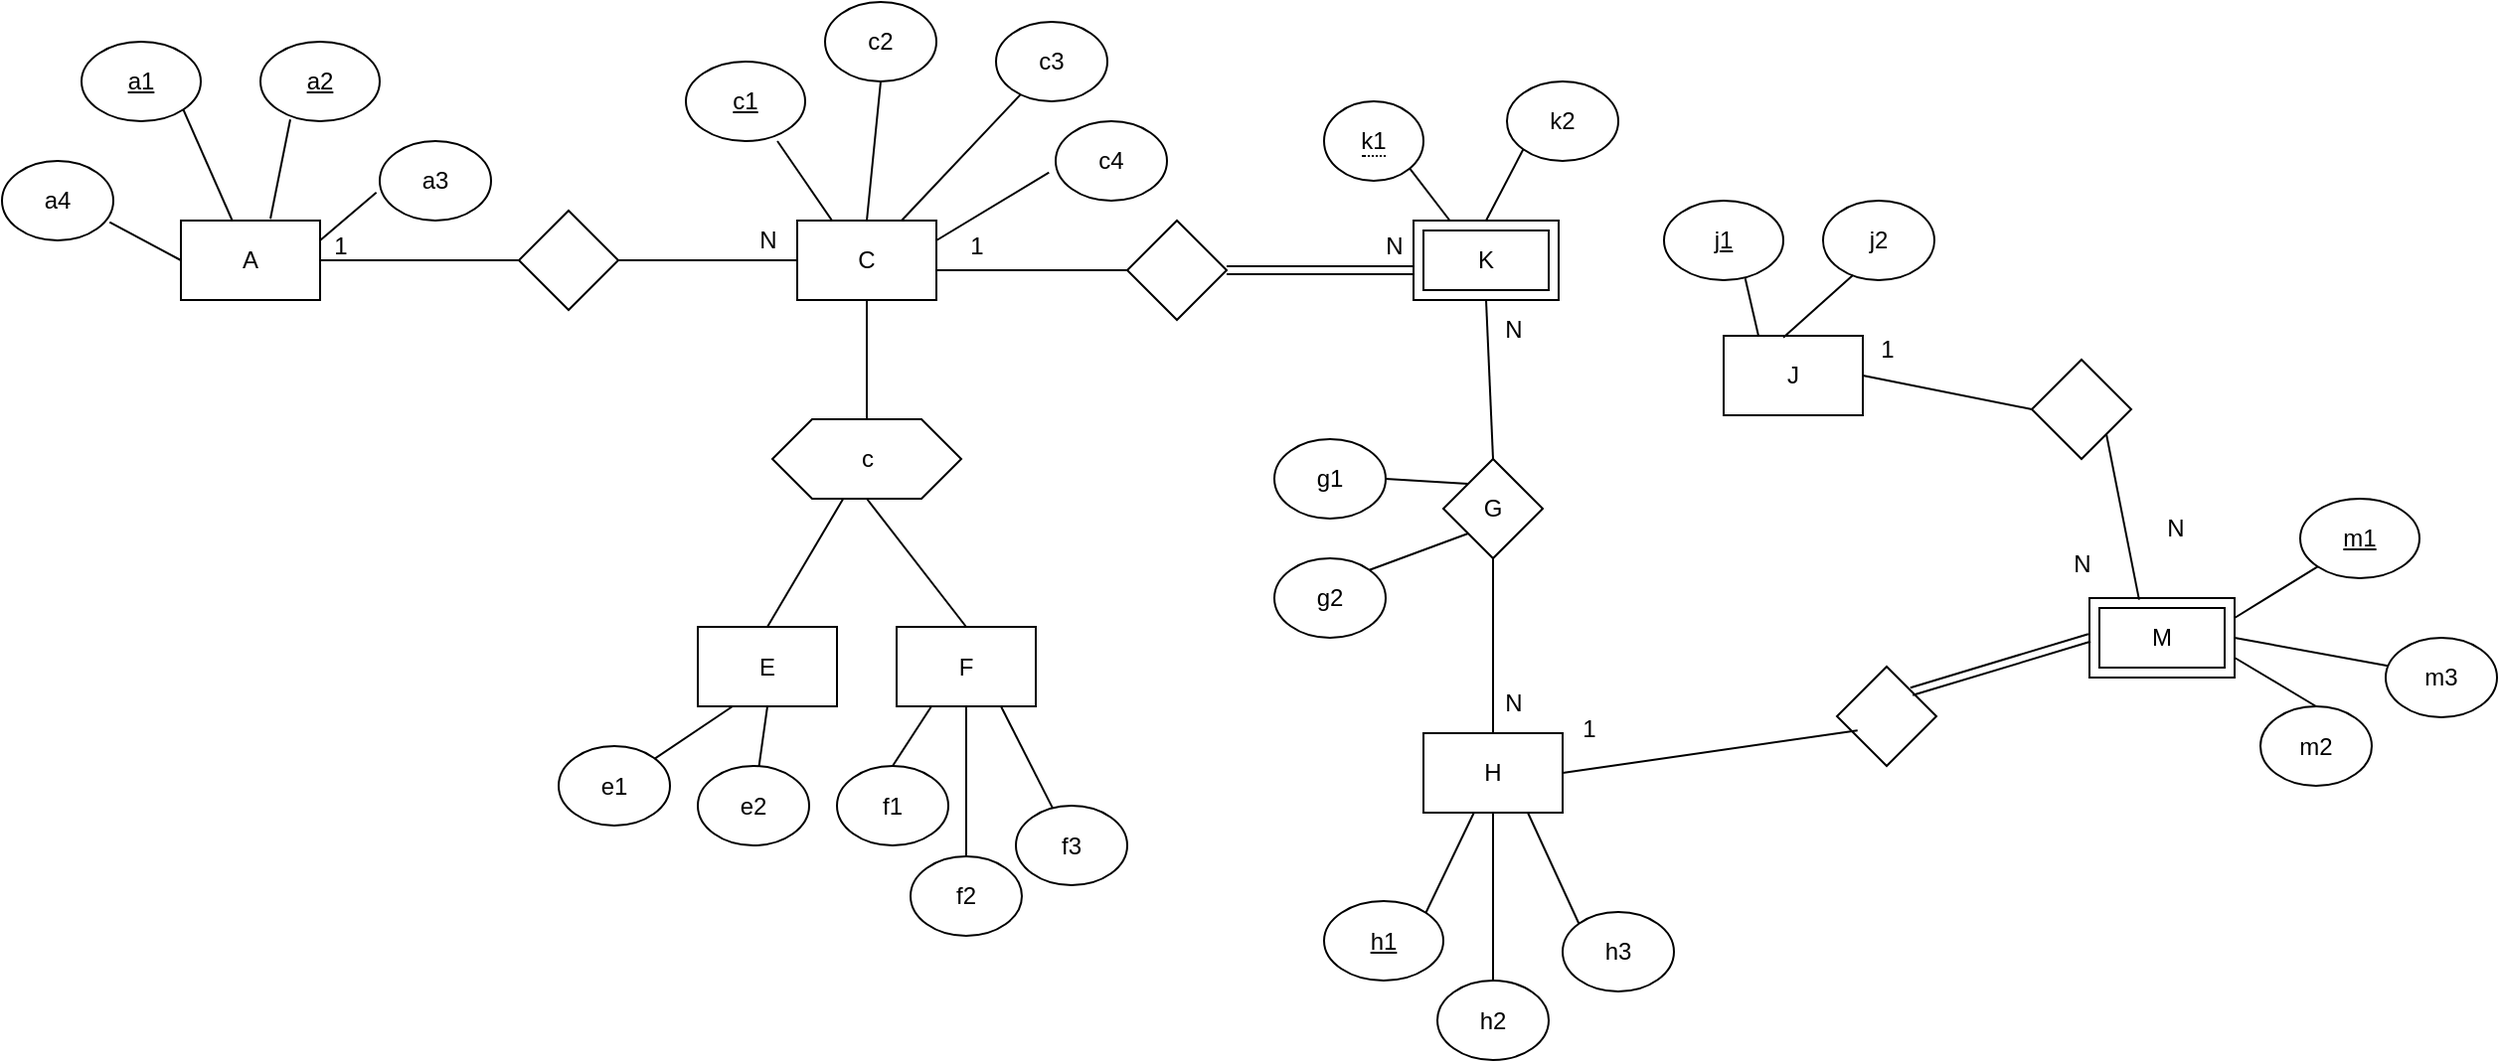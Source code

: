 <mxfile version="24.7.12">
  <diagram name="Página-1" id="JsaglUnUG5shwMhrXOON">
    <mxGraphModel dx="1434" dy="726" grid="1" gridSize="10" guides="1" tooltips="1" connect="1" arrows="1" fold="1" page="1" pageScale="1" pageWidth="827" pageHeight="1169" math="0" shadow="0">
      <root>
        <mxCell id="0" />
        <mxCell id="1" parent="0" />
        <mxCell id="42dbZu4mk9yZ3GS8qLwK-1" value="A" style="whiteSpace=wrap;html=1;align=center;" vertex="1" parent="1">
          <mxGeometry x="160" y="210" width="70" height="40" as="geometry" />
        </mxCell>
        <mxCell id="42dbZu4mk9yZ3GS8qLwK-2" value="a1" style="ellipse;whiteSpace=wrap;html=1;align=center;fontStyle=4;" vertex="1" parent="1">
          <mxGeometry x="110" y="120" width="60" height="40" as="geometry" />
        </mxCell>
        <mxCell id="42dbZu4mk9yZ3GS8qLwK-3" value="a2" style="ellipse;whiteSpace=wrap;html=1;align=center;fontStyle=4;" vertex="1" parent="1">
          <mxGeometry x="200" y="120" width="60" height="40" as="geometry" />
        </mxCell>
        <mxCell id="42dbZu4mk9yZ3GS8qLwK-4" value="a3" style="ellipse;whiteSpace=wrap;html=1;align=center;" vertex="1" parent="1">
          <mxGeometry x="260" y="170" width="56" height="40" as="geometry" />
        </mxCell>
        <mxCell id="42dbZu4mk9yZ3GS8qLwK-5" value="a4" style="ellipse;whiteSpace=wrap;html=1;align=center;" vertex="1" parent="1">
          <mxGeometry x="70" y="180" width="56" height="40" as="geometry" />
        </mxCell>
        <mxCell id="42dbZu4mk9yZ3GS8qLwK-6" value="" style="endArrow=none;html=1;rounded=0;entryX=1;entryY=1;entryDx=0;entryDy=0;exitX=0.369;exitY=0;exitDx=0;exitDy=0;exitPerimeter=0;" edge="1" parent="1" source="42dbZu4mk9yZ3GS8qLwK-1" target="42dbZu4mk9yZ3GS8qLwK-2">
          <mxGeometry width="50" height="50" relative="1" as="geometry">
            <mxPoint x="160" y="220" as="sourcePoint" />
            <mxPoint x="210" y="170" as="targetPoint" />
          </mxGeometry>
        </mxCell>
        <mxCell id="42dbZu4mk9yZ3GS8qLwK-7" value="" style="endArrow=none;html=1;rounded=0;entryX=0.25;entryY=0.979;entryDx=0;entryDy=0;exitX=0.643;exitY=-0.021;exitDx=0;exitDy=0;exitPerimeter=0;entryPerimeter=0;" edge="1" parent="1" source="42dbZu4mk9yZ3GS8qLwK-1" target="42dbZu4mk9yZ3GS8qLwK-3">
          <mxGeometry width="50" height="50" relative="1" as="geometry">
            <mxPoint x="196" y="220" as="sourcePoint" />
            <mxPoint x="171" y="164" as="targetPoint" />
          </mxGeometry>
        </mxCell>
        <mxCell id="42dbZu4mk9yZ3GS8qLwK-8" value="" style="endArrow=none;html=1;rounded=0;entryX=-0.03;entryY=0.646;entryDx=0;entryDy=0;exitX=1;exitY=0.25;exitDx=0;exitDy=0;entryPerimeter=0;" edge="1" parent="1" source="42dbZu4mk9yZ3GS8qLwK-1" target="42dbZu4mk9yZ3GS8qLwK-4">
          <mxGeometry width="50" height="50" relative="1" as="geometry">
            <mxPoint x="215" y="219" as="sourcePoint" />
            <mxPoint x="225" y="169" as="targetPoint" />
          </mxGeometry>
        </mxCell>
        <mxCell id="42dbZu4mk9yZ3GS8qLwK-9" value="" style="endArrow=none;html=1;rounded=0;entryX=0.967;entryY=0.771;entryDx=0;entryDy=0;exitX=0;exitY=0.5;exitDx=0;exitDy=0;entryPerimeter=0;" edge="1" parent="1" source="42dbZu4mk9yZ3GS8qLwK-1" target="42dbZu4mk9yZ3GS8qLwK-5">
          <mxGeometry width="50" height="50" relative="1" as="geometry">
            <mxPoint x="240" y="230" as="sourcePoint" />
            <mxPoint x="268" y="206" as="targetPoint" />
          </mxGeometry>
        </mxCell>
        <mxCell id="42dbZu4mk9yZ3GS8qLwK-10" value="C" style="whiteSpace=wrap;html=1;align=center;" vertex="1" parent="1">
          <mxGeometry x="470" y="210" width="70" height="40" as="geometry" />
        </mxCell>
        <mxCell id="42dbZu4mk9yZ3GS8qLwK-11" value="" style="rhombus;whiteSpace=wrap;html=1;" vertex="1" parent="1">
          <mxGeometry x="330" y="205" width="50" height="50" as="geometry" />
        </mxCell>
        <mxCell id="42dbZu4mk9yZ3GS8qLwK-12" value="" style="edgeStyle=none;orthogonalLoop=1;jettySize=auto;html=1;rounded=0;entryX=0;entryY=0.5;entryDx=0;entryDy=0;endArrow=none;endFill=0;" edge="1" parent="1" target="42dbZu4mk9yZ3GS8qLwK-10">
          <mxGeometry width="100" relative="1" as="geometry">
            <mxPoint x="380" y="230" as="sourcePoint" />
            <mxPoint x="430" y="230" as="targetPoint" />
            <Array as="points" />
          </mxGeometry>
        </mxCell>
        <mxCell id="42dbZu4mk9yZ3GS8qLwK-13" value="" style="endArrow=none;html=1;rounded=0;entryX=0;entryY=0.5;entryDx=0;entryDy=0;exitX=1;exitY=0.5;exitDx=0;exitDy=0;" edge="1" parent="1" source="42dbZu4mk9yZ3GS8qLwK-1" target="42dbZu4mk9yZ3GS8qLwK-11">
          <mxGeometry width="50" height="50" relative="1" as="geometry">
            <mxPoint x="290" y="400" as="sourcePoint" />
            <mxPoint x="340" y="350" as="targetPoint" />
          </mxGeometry>
        </mxCell>
        <mxCell id="42dbZu4mk9yZ3GS8qLwK-14" value="N" style="text;html=1;align=center;verticalAlign=middle;resizable=0;points=[];autosize=1;strokeColor=none;fillColor=none;" vertex="1" parent="1">
          <mxGeometry x="440" y="205" width="30" height="30" as="geometry" />
        </mxCell>
        <mxCell id="42dbZu4mk9yZ3GS8qLwK-15" value="c1" style="ellipse;whiteSpace=wrap;html=1;align=center;fontStyle=4;" vertex="1" parent="1">
          <mxGeometry x="414" y="130" width="60" height="40" as="geometry" />
        </mxCell>
        <mxCell id="42dbZu4mk9yZ3GS8qLwK-16" value="c2" style="ellipse;whiteSpace=wrap;html=1;align=center;" vertex="1" parent="1">
          <mxGeometry x="484" y="100" width="56" height="40" as="geometry" />
        </mxCell>
        <mxCell id="42dbZu4mk9yZ3GS8qLwK-17" value="c3" style="ellipse;whiteSpace=wrap;html=1;align=center;" vertex="1" parent="1">
          <mxGeometry x="570" y="110" width="56" height="40" as="geometry" />
        </mxCell>
        <mxCell id="42dbZu4mk9yZ3GS8qLwK-18" value="c4" style="ellipse;whiteSpace=wrap;html=1;align=center;" vertex="1" parent="1">
          <mxGeometry x="600" y="160" width="56" height="40" as="geometry" />
        </mxCell>
        <mxCell id="42dbZu4mk9yZ3GS8qLwK-19" value="" style="endArrow=none;html=1;rounded=0;entryX=0.767;entryY=1;entryDx=0;entryDy=0;exitX=0.25;exitY=0;exitDx=0;exitDy=0;entryPerimeter=0;" edge="1" parent="1" source="42dbZu4mk9yZ3GS8qLwK-10" target="42dbZu4mk9yZ3GS8qLwK-15">
          <mxGeometry width="50" height="50" relative="1" as="geometry">
            <mxPoint x="240" y="230" as="sourcePoint" />
            <mxPoint x="268" y="206" as="targetPoint" />
          </mxGeometry>
        </mxCell>
        <mxCell id="42dbZu4mk9yZ3GS8qLwK-20" value="" style="endArrow=none;html=1;rounded=0;entryX=0.5;entryY=1;entryDx=0;entryDy=0;exitX=0.5;exitY=0;exitDx=0;exitDy=0;" edge="1" parent="1" source="42dbZu4mk9yZ3GS8qLwK-10" target="42dbZu4mk9yZ3GS8qLwK-16">
          <mxGeometry width="50" height="50" relative="1" as="geometry">
            <mxPoint x="498" y="220" as="sourcePoint" />
            <mxPoint x="470" y="180" as="targetPoint" />
          </mxGeometry>
        </mxCell>
        <mxCell id="42dbZu4mk9yZ3GS8qLwK-21" value="" style="endArrow=none;html=1;rounded=0;exitX=0.75;exitY=0;exitDx=0;exitDy=0;" edge="1" parent="1" source="42dbZu4mk9yZ3GS8qLwK-10" target="42dbZu4mk9yZ3GS8qLwK-17">
          <mxGeometry width="50" height="50" relative="1" as="geometry">
            <mxPoint x="515" y="220" as="sourcePoint" />
            <mxPoint x="522" y="150" as="targetPoint" />
          </mxGeometry>
        </mxCell>
        <mxCell id="42dbZu4mk9yZ3GS8qLwK-22" value="" style="endArrow=none;html=1;rounded=0;exitX=1;exitY=0.25;exitDx=0;exitDy=0;entryX=-0.06;entryY=0.646;entryDx=0;entryDy=0;entryPerimeter=0;" edge="1" parent="1" source="42dbZu4mk9yZ3GS8qLwK-10" target="42dbZu4mk9yZ3GS8qLwK-18">
          <mxGeometry width="50" height="50" relative="1" as="geometry">
            <mxPoint x="533" y="220" as="sourcePoint" />
            <mxPoint x="592" y="157" as="targetPoint" />
          </mxGeometry>
        </mxCell>
        <mxCell id="42dbZu4mk9yZ3GS8qLwK-23" value="c" style="shape=hexagon;perimeter=hexagonPerimeter2;whiteSpace=wrap;html=1;fixedSize=1;" vertex="1" parent="1">
          <mxGeometry x="457.5" y="310" width="95" height="40" as="geometry" />
        </mxCell>
        <mxCell id="42dbZu4mk9yZ3GS8qLwK-24" value="" style="endArrow=none;html=1;rounded=0;entryX=0.5;entryY=1;entryDx=0;entryDy=0;exitX=0.5;exitY=0;exitDx=0;exitDy=0;" edge="1" parent="1" source="42dbZu4mk9yZ3GS8qLwK-23" target="42dbZu4mk9yZ3GS8qLwK-10">
          <mxGeometry width="50" height="50" relative="1" as="geometry">
            <mxPoint x="240" y="230" as="sourcePoint" />
            <mxPoint x="268" y="206" as="targetPoint" />
          </mxGeometry>
        </mxCell>
        <mxCell id="42dbZu4mk9yZ3GS8qLwK-25" value="E" style="whiteSpace=wrap;html=1;align=center;" vertex="1" parent="1">
          <mxGeometry x="420" y="414.5" width="70" height="40" as="geometry" />
        </mxCell>
        <mxCell id="42dbZu4mk9yZ3GS8qLwK-26" value="F" style="whiteSpace=wrap;html=1;align=center;" vertex="1" parent="1">
          <mxGeometry x="520" y="414.5" width="70" height="40" as="geometry" />
        </mxCell>
        <mxCell id="42dbZu4mk9yZ3GS8qLwK-28" value="" style="endArrow=none;html=1;rounded=0;entryX=0.5;entryY=1;entryDx=0;entryDy=0;exitX=0.5;exitY=0;exitDx=0;exitDy=0;" edge="1" parent="1" source="42dbZu4mk9yZ3GS8qLwK-26" target="42dbZu4mk9yZ3GS8qLwK-23">
          <mxGeometry width="50" height="50" relative="1" as="geometry">
            <mxPoint x="515" y="320" as="sourcePoint" />
            <mxPoint x="515" y="260" as="targetPoint" />
          </mxGeometry>
        </mxCell>
        <mxCell id="42dbZu4mk9yZ3GS8qLwK-30" value="" style="endArrow=none;html=1;rounded=0;entryX=0.5;entryY=0;entryDx=0;entryDy=0;exitX=0.375;exitY=1;exitDx=0;exitDy=0;" edge="1" parent="1" source="42dbZu4mk9yZ3GS8qLwK-23" target="42dbZu4mk9yZ3GS8qLwK-25">
          <mxGeometry width="50" height="50" relative="1" as="geometry">
            <mxPoint x="615" y="420" as="sourcePoint" />
            <mxPoint x="527" y="360" as="targetPoint" />
          </mxGeometry>
        </mxCell>
        <mxCell id="42dbZu4mk9yZ3GS8qLwK-31" value="e1" style="ellipse;whiteSpace=wrap;html=1;align=center;" vertex="1" parent="1">
          <mxGeometry x="350" y="474.5" width="56" height="40" as="geometry" />
        </mxCell>
        <mxCell id="42dbZu4mk9yZ3GS8qLwK-32" value="e2" style="ellipse;whiteSpace=wrap;html=1;align=center;" vertex="1" parent="1">
          <mxGeometry x="420" y="484.5" width="56" height="40" as="geometry" />
        </mxCell>
        <mxCell id="42dbZu4mk9yZ3GS8qLwK-33" value="" style="endArrow=none;html=1;rounded=0;exitX=0.25;exitY=1;exitDx=0;exitDy=0;" edge="1" parent="1" source="42dbZu4mk9yZ3GS8qLwK-25" target="42dbZu4mk9yZ3GS8qLwK-31">
          <mxGeometry width="50" height="50" relative="1" as="geometry">
            <mxPoint x="533" y="359.5" as="sourcePoint" />
            <mxPoint x="465" y="424.5" as="targetPoint" />
          </mxGeometry>
        </mxCell>
        <mxCell id="42dbZu4mk9yZ3GS8qLwK-34" value="" style="endArrow=none;html=1;rounded=0;exitX=0.5;exitY=1;exitDx=0;exitDy=0;" edge="1" parent="1" source="42dbZu4mk9yZ3GS8qLwK-25" target="42dbZu4mk9yZ3GS8qLwK-32">
          <mxGeometry width="50" height="50" relative="1" as="geometry">
            <mxPoint x="448" y="464.5" as="sourcePoint" />
            <mxPoint x="408" y="490.5" as="targetPoint" />
          </mxGeometry>
        </mxCell>
        <mxCell id="42dbZu4mk9yZ3GS8qLwK-35" value="f1" style="ellipse;whiteSpace=wrap;html=1;align=center;" vertex="1" parent="1">
          <mxGeometry x="490" y="484.5" width="56" height="40" as="geometry" />
        </mxCell>
        <mxCell id="42dbZu4mk9yZ3GS8qLwK-36" value="f2" style="ellipse;whiteSpace=wrap;html=1;align=center;" vertex="1" parent="1">
          <mxGeometry x="527" y="530" width="56" height="40" as="geometry" />
        </mxCell>
        <mxCell id="42dbZu4mk9yZ3GS8qLwK-37" value="f3" style="ellipse;whiteSpace=wrap;html=1;align=center;" vertex="1" parent="1">
          <mxGeometry x="580" y="504.5" width="56" height="40" as="geometry" />
        </mxCell>
        <mxCell id="42dbZu4mk9yZ3GS8qLwK-38" value="" style="endArrow=none;html=1;rounded=0;exitX=0.25;exitY=1;exitDx=0;exitDy=0;entryX=0.5;entryY=0;entryDx=0;entryDy=0;" edge="1" parent="1" source="42dbZu4mk9yZ3GS8qLwK-26" target="42dbZu4mk9yZ3GS8qLwK-35">
          <mxGeometry width="50" height="50" relative="1" as="geometry">
            <mxPoint x="448" y="464.5" as="sourcePoint" />
            <mxPoint x="408" y="490.5" as="targetPoint" />
          </mxGeometry>
        </mxCell>
        <mxCell id="42dbZu4mk9yZ3GS8qLwK-39" value="" style="endArrow=none;html=1;rounded=0;exitX=0.5;exitY=1;exitDx=0;exitDy=0;" edge="1" parent="1" source="42dbZu4mk9yZ3GS8qLwK-26" target="42dbZu4mk9yZ3GS8qLwK-36">
          <mxGeometry width="50" height="50" relative="1" as="geometry">
            <mxPoint x="548" y="464.5" as="sourcePoint" />
            <mxPoint x="528" y="494.5" as="targetPoint" />
          </mxGeometry>
        </mxCell>
        <mxCell id="42dbZu4mk9yZ3GS8qLwK-40" value="" style="endArrow=none;html=1;rounded=0;exitX=0.75;exitY=1;exitDx=0;exitDy=0;" edge="1" parent="1" source="42dbZu4mk9yZ3GS8qLwK-26" target="42dbZu4mk9yZ3GS8qLwK-37">
          <mxGeometry width="50" height="50" relative="1" as="geometry">
            <mxPoint x="565" y="464.5" as="sourcePoint" />
            <mxPoint x="565" y="554.5" as="targetPoint" />
          </mxGeometry>
        </mxCell>
        <mxCell id="42dbZu4mk9yZ3GS8qLwK-41" value="K" style="shape=ext;margin=3;double=1;whiteSpace=wrap;html=1;align=center;" vertex="1" parent="1">
          <mxGeometry x="780" y="210" width="73" height="40" as="geometry" />
        </mxCell>
        <mxCell id="42dbZu4mk9yZ3GS8qLwK-42" value="" style="rhombus;whiteSpace=wrap;html=1;" vertex="1" parent="1">
          <mxGeometry x="636" y="210" width="50" height="50" as="geometry" />
        </mxCell>
        <mxCell id="42dbZu4mk9yZ3GS8qLwK-43" value="" style="edgeStyle=none;orthogonalLoop=1;jettySize=auto;html=1;rounded=0;entryX=0;entryY=0.5;entryDx=0;entryDy=0;endArrow=none;endFill=0;exitX=1;exitY=0.5;exitDx=0;exitDy=0;shape=link;" edge="1" parent="1" source="42dbZu4mk9yZ3GS8qLwK-42">
          <mxGeometry width="100" relative="1" as="geometry">
            <mxPoint x="690" y="235" as="sourcePoint" />
            <mxPoint x="780" y="235" as="targetPoint" />
          </mxGeometry>
        </mxCell>
        <mxCell id="42dbZu4mk9yZ3GS8qLwK-44" value="" style="edgeStyle=none;orthogonalLoop=1;jettySize=auto;html=1;rounded=0;entryX=0;entryY=0.5;entryDx=0;entryDy=0;endArrow=none;endFill=0;exitX=1;exitY=0.625;exitDx=0;exitDy=0;exitPerimeter=0;" edge="1" parent="1" source="42dbZu4mk9yZ3GS8qLwK-10" target="42dbZu4mk9yZ3GS8qLwK-42">
          <mxGeometry width="100" relative="1" as="geometry">
            <mxPoint x="696" y="245" as="sourcePoint" />
            <mxPoint x="790" y="245" as="targetPoint" />
            <Array as="points" />
          </mxGeometry>
        </mxCell>
        <mxCell id="42dbZu4mk9yZ3GS8qLwK-45" value="1" style="text;html=1;align=center;verticalAlign=middle;resizable=0;points=[];autosize=1;strokeColor=none;fillColor=none;" vertex="1" parent="1">
          <mxGeometry x="545" y="208" width="30" height="30" as="geometry" />
        </mxCell>
        <mxCell id="42dbZu4mk9yZ3GS8qLwK-46" value="N" style="text;html=1;align=center;verticalAlign=middle;resizable=0;points=[];autosize=1;strokeColor=none;fillColor=none;" vertex="1" parent="1">
          <mxGeometry x="755" y="208" width="30" height="30" as="geometry" />
        </mxCell>
        <mxCell id="42dbZu4mk9yZ3GS8qLwK-48" value="k2" style="ellipse;whiteSpace=wrap;html=1;align=center;" vertex="1" parent="1">
          <mxGeometry x="827" y="140" width="56" height="40" as="geometry" />
        </mxCell>
        <mxCell id="42dbZu4mk9yZ3GS8qLwK-49" value="" style="endArrow=none;html=1;rounded=0;entryX=0.597;entryY=1.021;entryDx=0;entryDy=0;exitX=0.25;exitY=0;exitDx=0;exitDy=0;entryPerimeter=0;" edge="1" parent="1" source="42dbZu4mk9yZ3GS8qLwK-41">
          <mxGeometry width="50" height="50" relative="1" as="geometry">
            <mxPoint x="498" y="220" as="sourcePoint" />
            <mxPoint x="775.82" y="180.84" as="targetPoint" />
          </mxGeometry>
        </mxCell>
        <mxCell id="42dbZu4mk9yZ3GS8qLwK-50" value="" style="endArrow=none;html=1;rounded=0;entryX=0;entryY=1;entryDx=0;entryDy=0;exitX=0.5;exitY=0;exitDx=0;exitDy=0;" edge="1" parent="1" source="42dbZu4mk9yZ3GS8qLwK-41" target="42dbZu4mk9yZ3GS8qLwK-48">
          <mxGeometry width="50" height="50" relative="1" as="geometry">
            <mxPoint x="808" y="220" as="sourcePoint" />
            <mxPoint x="786" y="191" as="targetPoint" />
          </mxGeometry>
        </mxCell>
        <mxCell id="42dbZu4mk9yZ3GS8qLwK-52" value="J" style="whiteSpace=wrap;html=1;align=center;" vertex="1" parent="1">
          <mxGeometry x="936" y="268" width="70" height="40" as="geometry" />
        </mxCell>
        <mxCell id="42dbZu4mk9yZ3GS8qLwK-53" value="&lt;span style=&quot;border-bottom: 1px dotted&quot;&gt;k1&lt;/span&gt;" style="ellipse;whiteSpace=wrap;html=1;align=center;" vertex="1" parent="1">
          <mxGeometry x="735" y="150" width="50" height="40" as="geometry" />
        </mxCell>
        <mxCell id="42dbZu4mk9yZ3GS8qLwK-54" value="j1" style="ellipse;whiteSpace=wrap;html=1;align=center;fontStyle=4;" vertex="1" parent="1">
          <mxGeometry x="906" y="200" width="60" height="40" as="geometry" />
        </mxCell>
        <mxCell id="42dbZu4mk9yZ3GS8qLwK-55" value="j2" style="ellipse;whiteSpace=wrap;html=1;align=center;" vertex="1" parent="1">
          <mxGeometry x="986" y="200" width="56" height="40" as="geometry" />
        </mxCell>
        <mxCell id="42dbZu4mk9yZ3GS8qLwK-56" value="" style="endArrow=none;html=1;rounded=0;entryX=0.681;entryY=0.979;entryDx=0;entryDy=0;exitX=0.25;exitY=0;exitDx=0;exitDy=0;entryPerimeter=0;" edge="1" parent="1" source="42dbZu4mk9yZ3GS8qLwK-52" target="42dbZu4mk9yZ3GS8qLwK-54">
          <mxGeometry width="50" height="50" relative="1" as="geometry">
            <mxPoint x="714" y="280" as="sourcePoint" />
            <mxPoint x="691.82" y="250.84" as="targetPoint" />
          </mxGeometry>
        </mxCell>
        <mxCell id="42dbZu4mk9yZ3GS8qLwK-57" value="" style="endArrow=none;html=1;rounded=0;entryX=0.268;entryY=0.938;entryDx=0;entryDy=0;entryPerimeter=0;exitX=0.429;exitY=0.021;exitDx=0;exitDy=0;exitPerimeter=0;" edge="1" parent="1" source="42dbZu4mk9yZ3GS8qLwK-52" target="42dbZu4mk9yZ3GS8qLwK-55">
          <mxGeometry width="50" height="50" relative="1" as="geometry">
            <mxPoint x="986" y="270" as="sourcePoint" />
            <mxPoint x="957" y="249" as="targetPoint" />
          </mxGeometry>
        </mxCell>
        <mxCell id="42dbZu4mk9yZ3GS8qLwK-58" value="H" style="whiteSpace=wrap;html=1;align=center;" vertex="1" parent="1">
          <mxGeometry x="785" y="468" width="70" height="40" as="geometry" />
        </mxCell>
        <mxCell id="42dbZu4mk9yZ3GS8qLwK-59" value="h1" style="ellipse;whiteSpace=wrap;html=1;align=center;fontStyle=4;" vertex="1" parent="1">
          <mxGeometry x="735" y="552.5" width="60" height="40" as="geometry" />
        </mxCell>
        <mxCell id="42dbZu4mk9yZ3GS8qLwK-60" value="h2" style="ellipse;whiteSpace=wrap;html=1;align=center;" vertex="1" parent="1">
          <mxGeometry x="792" y="592.5" width="56" height="40" as="geometry" />
        </mxCell>
        <mxCell id="42dbZu4mk9yZ3GS8qLwK-61" value="h3" style="ellipse;whiteSpace=wrap;html=1;align=center;" vertex="1" parent="1">
          <mxGeometry x="855" y="558" width="56" height="40" as="geometry" />
        </mxCell>
        <mxCell id="42dbZu4mk9yZ3GS8qLwK-62" value="" style="endArrow=none;html=1;rounded=0;entryX=1;entryY=0;entryDx=0;entryDy=0;" edge="1" parent="1" source="42dbZu4mk9yZ3GS8qLwK-58" target="42dbZu4mk9yZ3GS8qLwK-59">
          <mxGeometry width="50" height="50" relative="1" as="geometry">
            <mxPoint x="813" y="356" as="sourcePoint" />
            <mxPoint x="806" y="327" as="targetPoint" />
          </mxGeometry>
        </mxCell>
        <mxCell id="42dbZu4mk9yZ3GS8qLwK-63" value="" style="endArrow=none;html=1;rounded=0;entryX=0.5;entryY=0;entryDx=0;entryDy=0;exitX=0.5;exitY=1;exitDx=0;exitDy=0;" edge="1" parent="1" source="42dbZu4mk9yZ3GS8qLwK-58" target="42dbZu4mk9yZ3GS8qLwK-60">
          <mxGeometry width="50" height="50" relative="1" as="geometry">
            <mxPoint x="820" y="518" as="sourcePoint" />
            <mxPoint x="796" y="568" as="targetPoint" />
          </mxGeometry>
        </mxCell>
        <mxCell id="42dbZu4mk9yZ3GS8qLwK-64" value="" style="endArrow=none;html=1;rounded=0;entryX=0;entryY=0;entryDx=0;entryDy=0;exitX=0.75;exitY=1;exitDx=0;exitDy=0;" edge="1" parent="1" source="42dbZu4mk9yZ3GS8qLwK-58" target="42dbZu4mk9yZ3GS8qLwK-61">
          <mxGeometry width="50" height="50" relative="1" as="geometry">
            <mxPoint x="830" y="518" as="sourcePoint" />
            <mxPoint x="830" y="603" as="targetPoint" />
          </mxGeometry>
        </mxCell>
        <mxCell id="42dbZu4mk9yZ3GS8qLwK-66" value="m2" style="ellipse;whiteSpace=wrap;html=1;align=center;" vertex="1" parent="1">
          <mxGeometry x="1206" y="454.5" width="56" height="40" as="geometry" />
        </mxCell>
        <mxCell id="42dbZu4mk9yZ3GS8qLwK-67" value="m3" style="ellipse;whiteSpace=wrap;html=1;align=center;" vertex="1" parent="1">
          <mxGeometry x="1269" y="420" width="56" height="40" as="geometry" />
        </mxCell>
        <mxCell id="42dbZu4mk9yZ3GS8qLwK-68" value="m1" style="ellipse;whiteSpace=wrap;html=1;align=center;fontStyle=4;" vertex="1" parent="1">
          <mxGeometry x="1226" y="350" width="60" height="40" as="geometry" />
        </mxCell>
        <mxCell id="42dbZu4mk9yZ3GS8qLwK-69" value="" style="endArrow=none;html=1;rounded=0;entryX=1;entryY=0.25;entryDx=0;entryDy=0;exitX=0;exitY=1;exitDx=0;exitDy=0;" edge="1" parent="1" source="42dbZu4mk9yZ3GS8qLwK-68" target="42dbZu4mk9yZ3GS8qLwK-76">
          <mxGeometry width="50" height="50" relative="1" as="geometry">
            <mxPoint x="996" y="516" as="sourcePoint" />
            <mxPoint x="1196" y="390" as="targetPoint" />
          </mxGeometry>
        </mxCell>
        <mxCell id="42dbZu4mk9yZ3GS8qLwK-70" value="" style="endArrow=none;html=1;rounded=0;entryX=1;entryY=0.5;entryDx=0;entryDy=0;exitX=0.021;exitY=0.354;exitDx=0;exitDy=0;exitPerimeter=0;" edge="1" parent="1" source="42dbZu4mk9yZ3GS8qLwK-67" target="42dbZu4mk9yZ3GS8qLwK-76">
          <mxGeometry width="50" height="50" relative="1" as="geometry">
            <mxPoint x="1245" y="374" as="sourcePoint" />
            <mxPoint x="1196" y="400" as="targetPoint" />
          </mxGeometry>
        </mxCell>
        <mxCell id="42dbZu4mk9yZ3GS8qLwK-71" value="" style="endArrow=none;html=1;rounded=0;entryX=1;entryY=0.75;entryDx=0;entryDy=0;exitX=0.5;exitY=0;exitDx=0;exitDy=0;" edge="1" parent="1" source="42dbZu4mk9yZ3GS8qLwK-66" target="42dbZu4mk9yZ3GS8qLwK-76">
          <mxGeometry width="50" height="50" relative="1" as="geometry">
            <mxPoint x="1280" y="424" as="sourcePoint" />
            <mxPoint x="1196" y="410" as="targetPoint" />
          </mxGeometry>
        </mxCell>
        <mxCell id="42dbZu4mk9yZ3GS8qLwK-76" value="M" style="shape=ext;margin=3;double=1;whiteSpace=wrap;html=1;align=center;" vertex="1" parent="1">
          <mxGeometry x="1120" y="400" width="73" height="40" as="geometry" />
        </mxCell>
        <mxCell id="42dbZu4mk9yZ3GS8qLwK-77" value="" style="rhombus;whiteSpace=wrap;html=1;" vertex="1" parent="1">
          <mxGeometry x="993" y="434.5" width="50" height="50" as="geometry" />
        </mxCell>
        <mxCell id="42dbZu4mk9yZ3GS8qLwK-78" value="" style="edgeStyle=none;orthogonalLoop=1;jettySize=auto;html=1;rounded=0;entryX=0;entryY=0.5;entryDx=0;entryDy=0;endArrow=none;endFill=0;exitX=1;exitY=0;exitDx=0;exitDy=0;shape=link;" edge="1" parent="1" source="42dbZu4mk9yZ3GS8qLwK-77" target="42dbZu4mk9yZ3GS8qLwK-76">
          <mxGeometry width="100" relative="1" as="geometry">
            <mxPoint x="602" y="305" as="sourcePoint" />
            <mxPoint x="696" y="305" as="targetPoint" />
          </mxGeometry>
        </mxCell>
        <mxCell id="42dbZu4mk9yZ3GS8qLwK-79" value="" style="edgeStyle=none;orthogonalLoop=1;jettySize=auto;html=1;rounded=0;entryX=0.207;entryY=0.643;entryDx=0;entryDy=0;endArrow=none;endFill=0;exitX=1;exitY=0.5;exitDx=0;exitDy=0;entryPerimeter=0;" edge="1" parent="1" source="42dbZu4mk9yZ3GS8qLwK-58" target="42dbZu4mk9yZ3GS8qLwK-77">
          <mxGeometry width="100" relative="1" as="geometry">
            <mxPoint x="308" y="307.5" as="sourcePoint" />
            <mxPoint x="900.5" y="440" as="targetPoint" />
            <Array as="points" />
          </mxGeometry>
        </mxCell>
        <mxCell id="42dbZu4mk9yZ3GS8qLwK-80" value="1" style="text;html=1;align=center;verticalAlign=middle;resizable=0;points=[];autosize=1;strokeColor=none;fillColor=none;" vertex="1" parent="1">
          <mxGeometry x="853" y="450.5" width="30" height="30" as="geometry" />
        </mxCell>
        <mxCell id="42dbZu4mk9yZ3GS8qLwK-81" value="N" style="text;html=1;align=center;verticalAlign=middle;resizable=0;points=[];autosize=1;strokeColor=none;fillColor=none;" vertex="1" parent="1">
          <mxGeometry x="1101" y="368" width="30" height="30" as="geometry" />
        </mxCell>
        <mxCell id="42dbZu4mk9yZ3GS8qLwK-82" value="" style="rhombus;whiteSpace=wrap;html=1;" vertex="1" parent="1">
          <mxGeometry x="1091" y="280" width="50" height="50" as="geometry" />
        </mxCell>
        <mxCell id="42dbZu4mk9yZ3GS8qLwK-83" value="" style="edgeStyle=none;orthogonalLoop=1;jettySize=auto;html=1;rounded=0;entryX=1;entryY=1;entryDx=0;entryDy=0;endArrow=none;endFill=0;exitX=0.342;exitY=0.021;exitDx=0;exitDy=0;exitPerimeter=0;" edge="1" parent="1" source="42dbZu4mk9yZ3GS8qLwK-76" target="42dbZu4mk9yZ3GS8qLwK-82">
          <mxGeometry width="100" relative="1" as="geometry">
            <mxPoint x="1013" y="496" as="sourcePoint" />
            <mxPoint x="1059" y="448" as="targetPoint" />
            <Array as="points" />
          </mxGeometry>
        </mxCell>
        <mxCell id="42dbZu4mk9yZ3GS8qLwK-84" value="" style="edgeStyle=none;orthogonalLoop=1;jettySize=auto;html=1;rounded=0;entryX=1;entryY=0.5;entryDx=0;entryDy=0;endArrow=none;endFill=0;exitX=0;exitY=0.5;exitDx=0;exitDy=0;" edge="1" parent="1" source="42dbZu4mk9yZ3GS8qLwK-82" target="42dbZu4mk9yZ3GS8qLwK-52">
          <mxGeometry width="100" relative="1" as="geometry">
            <mxPoint x="1161" y="391" as="sourcePoint" />
            <mxPoint x="1139" y="328" as="targetPoint" />
            <Array as="points" />
          </mxGeometry>
        </mxCell>
        <mxCell id="42dbZu4mk9yZ3GS8qLwK-85" value="1" style="text;html=1;align=center;verticalAlign=middle;resizable=0;points=[];autosize=1;strokeColor=none;fillColor=none;" vertex="1" parent="1">
          <mxGeometry x="1003" y="260" width="30" height="30" as="geometry" />
        </mxCell>
        <mxCell id="42dbZu4mk9yZ3GS8qLwK-86" value="N" style="text;html=1;align=center;verticalAlign=middle;resizable=0;points=[];autosize=1;strokeColor=none;fillColor=none;" vertex="1" parent="1">
          <mxGeometry x="1147.5" y="350" width="30" height="30" as="geometry" />
        </mxCell>
        <mxCell id="42dbZu4mk9yZ3GS8qLwK-87" value="G" style="rhombus;whiteSpace=wrap;html=1;" vertex="1" parent="1">
          <mxGeometry x="795" y="330" width="50" height="50" as="geometry" />
        </mxCell>
        <mxCell id="42dbZu4mk9yZ3GS8qLwK-88" value="" style="edgeStyle=none;orthogonalLoop=1;jettySize=auto;html=1;rounded=0;entryX=0.5;entryY=1;entryDx=0;entryDy=0;endArrow=none;endFill=0;exitX=0.5;exitY=0;exitDx=0;exitDy=0;" edge="1" parent="1" source="42dbZu4mk9yZ3GS8qLwK-87" target="42dbZu4mk9yZ3GS8qLwK-41">
          <mxGeometry width="100" relative="1" as="geometry">
            <mxPoint x="865" y="498" as="sourcePoint" />
            <mxPoint x="1013" y="477" as="targetPoint" />
            <Array as="points" />
          </mxGeometry>
        </mxCell>
        <mxCell id="42dbZu4mk9yZ3GS8qLwK-89" value="" style="edgeStyle=none;orthogonalLoop=1;jettySize=auto;html=1;rounded=0;entryX=0.5;entryY=1;entryDx=0;entryDy=0;endArrow=none;endFill=0;exitX=0.5;exitY=0;exitDx=0;exitDy=0;" edge="1" parent="1" source="42dbZu4mk9yZ3GS8qLwK-58" target="42dbZu4mk9yZ3GS8qLwK-87">
          <mxGeometry width="100" relative="1" as="geometry">
            <mxPoint x="830" y="340" as="sourcePoint" />
            <mxPoint x="827" y="260" as="targetPoint" />
            <Array as="points" />
          </mxGeometry>
        </mxCell>
        <mxCell id="42dbZu4mk9yZ3GS8qLwK-90" value="g1" style="ellipse;whiteSpace=wrap;html=1;align=center;" vertex="1" parent="1">
          <mxGeometry x="710" y="320" width="56" height="40" as="geometry" />
        </mxCell>
        <mxCell id="42dbZu4mk9yZ3GS8qLwK-91" value="g2" style="ellipse;whiteSpace=wrap;html=1;align=center;" vertex="1" parent="1">
          <mxGeometry x="710" y="380" width="56" height="40" as="geometry" />
        </mxCell>
        <mxCell id="42dbZu4mk9yZ3GS8qLwK-92" value="" style="edgeStyle=none;orthogonalLoop=1;jettySize=auto;html=1;rounded=0;entryX=1;entryY=0.5;entryDx=0;entryDy=0;endArrow=none;endFill=0;exitX=0;exitY=0;exitDx=0;exitDy=0;" edge="1" parent="1" source="42dbZu4mk9yZ3GS8qLwK-87" target="42dbZu4mk9yZ3GS8qLwK-90">
          <mxGeometry width="100" relative="1" as="geometry">
            <mxPoint x="830" y="478" as="sourcePoint" />
            <mxPoint x="830" y="390" as="targetPoint" />
            <Array as="points" />
          </mxGeometry>
        </mxCell>
        <mxCell id="42dbZu4mk9yZ3GS8qLwK-93" value="" style="edgeStyle=none;orthogonalLoop=1;jettySize=auto;html=1;rounded=0;entryX=1;entryY=0;entryDx=0;entryDy=0;endArrow=none;endFill=0;exitX=0;exitY=1;exitDx=0;exitDy=0;" edge="1" parent="1" source="42dbZu4mk9yZ3GS8qLwK-87" target="42dbZu4mk9yZ3GS8qLwK-91">
          <mxGeometry width="100" relative="1" as="geometry">
            <mxPoint x="818" y="353" as="sourcePoint" />
            <mxPoint x="776" y="350" as="targetPoint" />
            <Array as="points" />
          </mxGeometry>
        </mxCell>
        <mxCell id="42dbZu4mk9yZ3GS8qLwK-94" value="N" style="text;html=1;align=center;verticalAlign=middle;resizable=0;points=[];autosize=1;strokeColor=none;fillColor=none;" vertex="1" parent="1">
          <mxGeometry x="815" y="438" width="30" height="30" as="geometry" />
        </mxCell>
        <mxCell id="42dbZu4mk9yZ3GS8qLwK-95" value="N" style="text;html=1;align=center;verticalAlign=middle;resizable=0;points=[];autosize=1;strokeColor=none;fillColor=none;" vertex="1" parent="1">
          <mxGeometry x="815" y="250" width="30" height="30" as="geometry" />
        </mxCell>
        <mxCell id="42dbZu4mk9yZ3GS8qLwK-96" value="1" style="text;html=1;align=center;verticalAlign=middle;resizable=0;points=[];autosize=1;strokeColor=none;fillColor=none;" vertex="1" parent="1">
          <mxGeometry x="225" y="208" width="30" height="30" as="geometry" />
        </mxCell>
      </root>
    </mxGraphModel>
  </diagram>
</mxfile>
